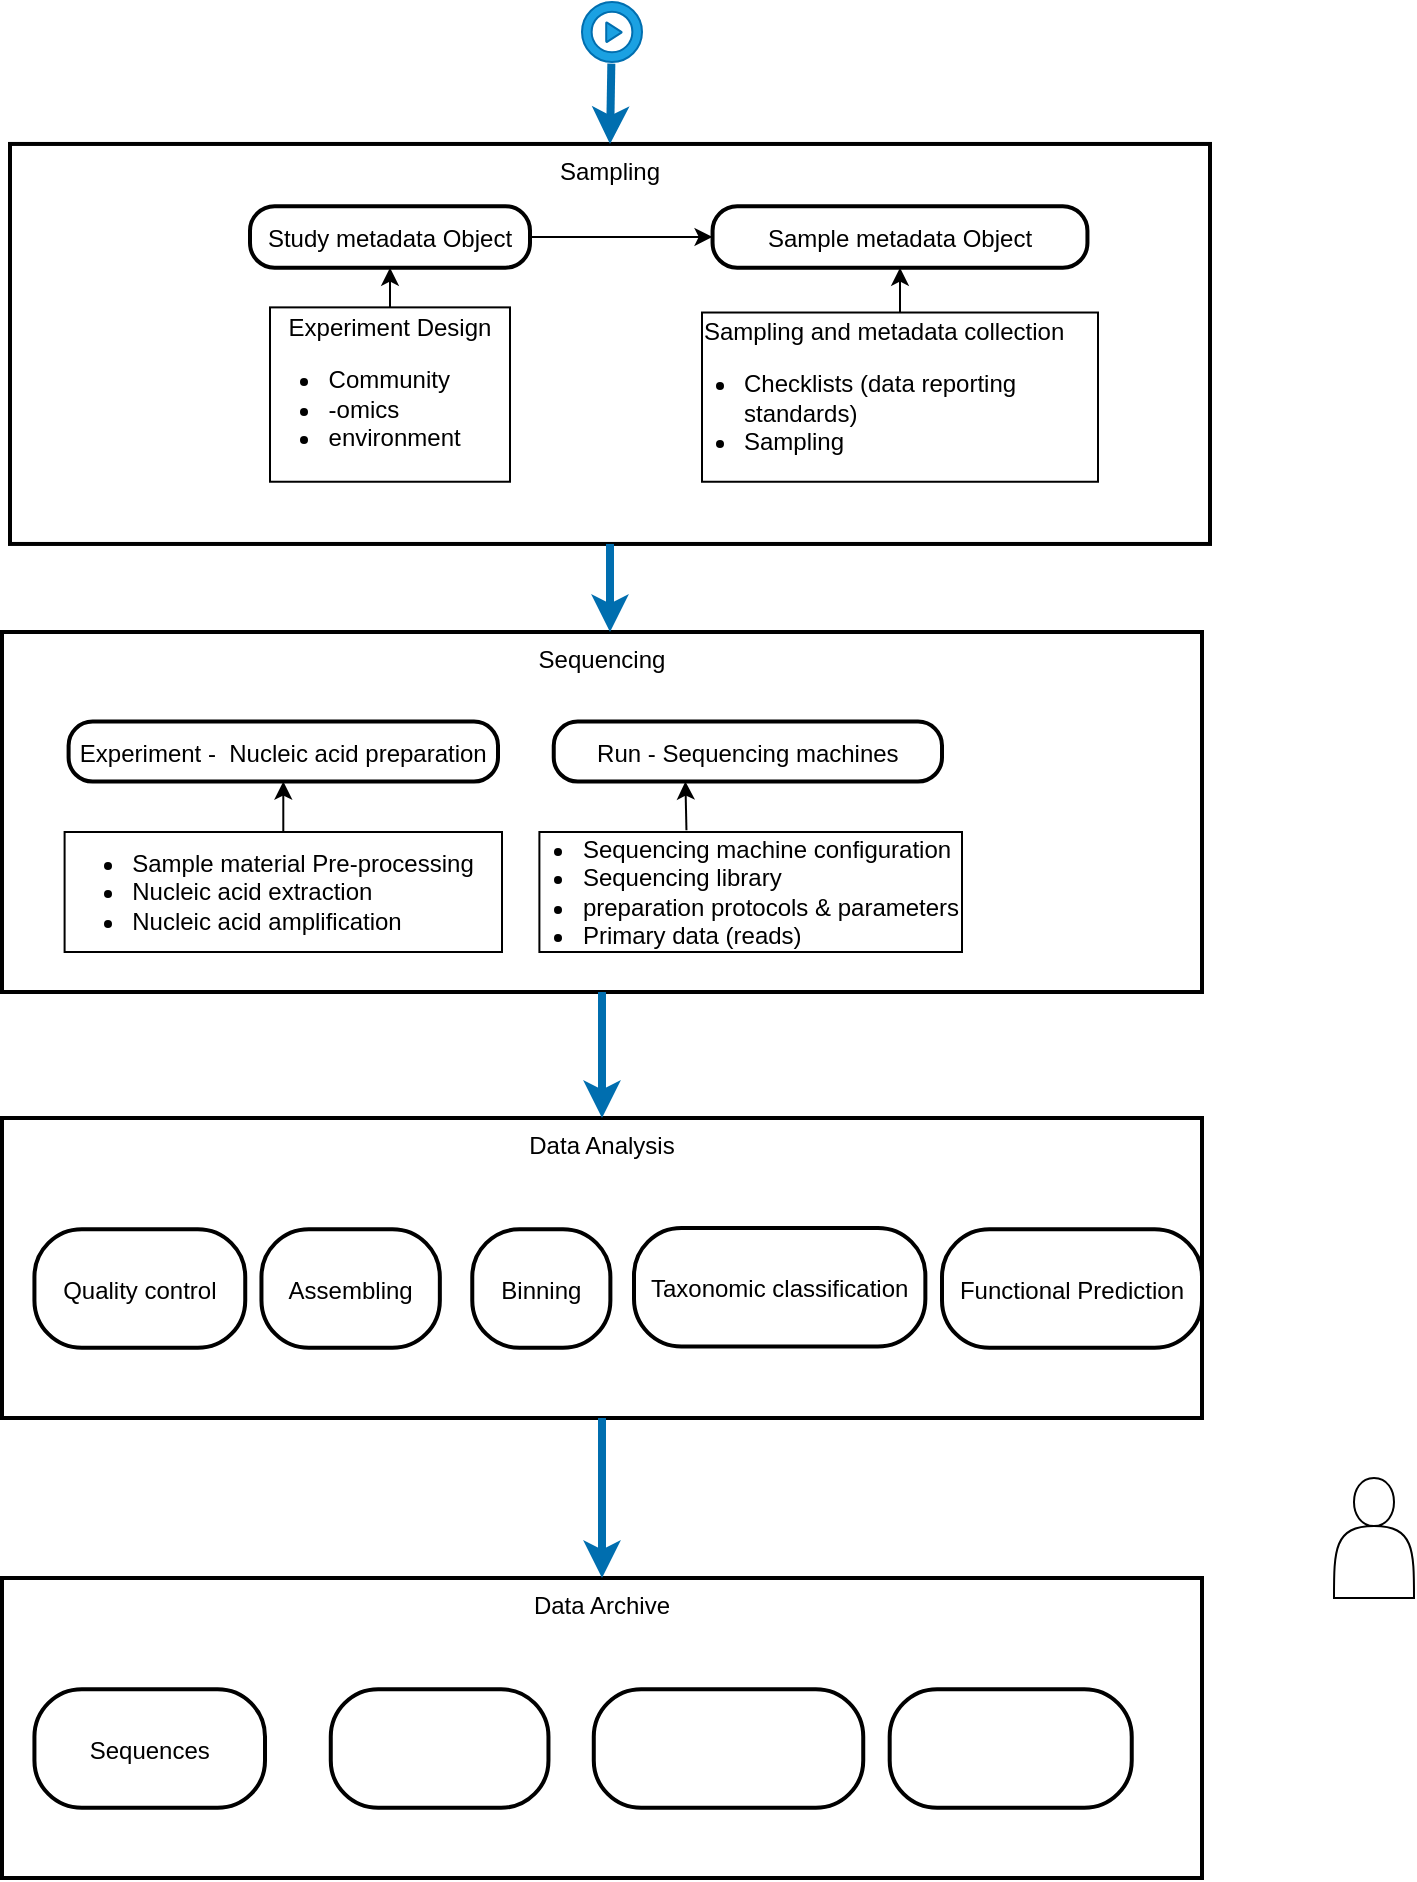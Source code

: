 <mxfile version="24.8.3">
  <diagram name="Page-1" id="eUhtq4w8cxWgcWz3ld9h">
    <mxGraphModel dx="1193" dy="768" grid="1" gridSize="10" guides="1" tooltips="1" connect="1" arrows="1" fold="1" page="1" pageScale="1" pageWidth="826" pageHeight="1169" math="0" shadow="0">
      <root>
        <mxCell id="0" />
        <mxCell id="1" parent="0" />
        <mxCell id="10" value="Data Analysis" style="whiteSpace=wrap;strokeWidth=2;verticalAlign=top;" parent="1" vertex="1">
          <mxGeometry x="74" y="560" width="600" height="150" as="geometry" />
        </mxCell>
        <mxCell id="11" value="Binning" style="rounded=1;arcSize=40;strokeWidth=2" parent="10" vertex="1">
          <mxGeometry x="235.135" y="55.645" width="69.057" height="59.274" as="geometry" />
        </mxCell>
        <mxCell id="12" value="Assembling" style="rounded=1;arcSize=40;strokeWidth=2" parent="10" vertex="1">
          <mxGeometry x="129.73" y="55.645" width="89.189" height="59.274" as="geometry" />
        </mxCell>
        <mxCell id="13" value="Functional Prediction" style="rounded=1;arcSize=40;strokeWidth=2" parent="10" vertex="1">
          <mxGeometry x="470" y="55.65" width="130" height="59.27" as="geometry" />
        </mxCell>
        <mxCell id="zwraW4Ukam8c2gcRzOyC-30" value="Quality control" style="rounded=1;arcSize=40;strokeWidth=2" parent="10" vertex="1">
          <mxGeometry x="16.216" y="55.645" width="105.405" height="59.274" as="geometry" />
        </mxCell>
        <mxCell id="zwraW4Ukam8c2gcRzOyC-31" value="Taxonomic classification" style="rounded=1;arcSize=40;strokeWidth=2" parent="10" vertex="1">
          <mxGeometry x="316" y="55" width="145.68" height="59.27" as="geometry" />
        </mxCell>
        <mxCell id="14" value="Sequencing" style="whiteSpace=wrap;strokeWidth=2;verticalAlign=top;" parent="1" vertex="1">
          <mxGeometry x="74" y="317" width="600" height="180" as="geometry" />
        </mxCell>
        <mxCell id="15" value="Run - Sequencing machines" style="rounded=1;arcSize=40;strokeWidth=2;flipV=1;flipH=1;" parent="14" vertex="1">
          <mxGeometry x="275.87" y="44.76" width="194.13" height="30" as="geometry" />
        </mxCell>
        <mxCell id="16" value="Experiment -  Nucleic acid preparation" style="rounded=1;arcSize=40;strokeWidth=2;flipV=1;flipH=1;" parent="14" vertex="1">
          <mxGeometry x="33.3" y="44.76" width="214.7" height="30" as="geometry" />
        </mxCell>
        <mxCell id="IBZZdO0sH0K3nxLxbMnE-37" value="&lt;div style=&quot;&quot;&gt;&lt;ul style=&quot;padding-left: 20px;&quot;&gt;&lt;li style=&quot;text-align: left;&quot;&gt;&lt;span style=&quot;white-space: nowrap;&quot;&gt;Sample material Pre-processing&lt;/span&gt;&lt;br&gt;&lt;/li&gt;&lt;li style=&quot;text-align: left;&quot;&gt;&lt;span style=&quot;white-space: nowrap;&quot;&gt;Nucleic acid extraction&lt;/span&gt;&lt;br&gt;&lt;/li&gt;&lt;li style=&quot;text-align: left;&quot;&gt;&lt;span style=&quot;white-space: nowrap;&quot;&gt;Nucleic acid amplification&lt;/span&gt;&lt;br&gt;&lt;/li&gt;&lt;/ul&gt;&lt;/div&gt;" style="rounded=0;whiteSpace=wrap;html=1;" vertex="1" parent="14">
          <mxGeometry x="31.3" y="100" width="218.7" height="60" as="geometry" />
        </mxCell>
        <mxCell id="IBZZdO0sH0K3nxLxbMnE-36" value="&lt;div style=&quot;text-align: left;&quot;&gt;&lt;ul style=&quot;padding-left: 20px;&quot;&gt;&lt;li&gt;&lt;span style=&quot;white-space: nowrap;&quot;&gt;Sequencing machine configuration&lt;/span&gt;&lt;/li&gt;&lt;li&gt;&lt;span style=&quot;white-space: nowrap;&quot;&gt;Sequencing library&lt;/span&gt;&lt;/li&gt;&lt;li&gt;&lt;span style=&quot;white-space: nowrap;&quot;&gt;preparation protocols &amp;amp; parameters&lt;/span&gt;&lt;/li&gt;&lt;li&gt;&lt;span style=&quot;white-space: nowrap;&quot;&gt;Primary data (reads)&lt;/span&gt;&lt;/li&gt;&lt;/ul&gt;&lt;/div&gt;" style="rounded=0;whiteSpace=wrap;html=1;" vertex="1" parent="14">
          <mxGeometry x="268.7" y="100" width="211.3" height="60" as="geometry" />
        </mxCell>
        <mxCell id="IBZZdO0sH0K3nxLxbMnE-39" value="" style="endArrow=classic;html=1;rounded=0;entryX=0.5;entryY=1;entryDx=0;entryDy=0;exitX=0.5;exitY=0;exitDx=0;exitDy=0;" edge="1" parent="14" source="IBZZdO0sH0K3nxLxbMnE-37" target="16">
          <mxGeometry width="50" height="50" relative="1" as="geometry">
            <mxPoint x="412.22" y="-132.5" as="sourcePoint" />
            <mxPoint x="412" y="-154" as="targetPoint" />
          </mxGeometry>
        </mxCell>
        <mxCell id="IBZZdO0sH0K3nxLxbMnE-50" value="" style="endArrow=classic;html=1;rounded=0;entryX=0.5;entryY=1;entryDx=0;entryDy=0;exitX=0.348;exitY=-0.014;exitDx=0;exitDy=0;exitPerimeter=0;" edge="1" parent="14" source="IBZZdO0sH0K3nxLxbMnE-36">
          <mxGeometry width="50" height="50" relative="1" as="geometry">
            <mxPoint x="344" y="93" as="sourcePoint" />
            <mxPoint x="341.696" y="74.758" as="targetPoint" />
            <Array as="points" />
          </mxGeometry>
        </mxCell>
        <mxCell id="zwraW4Ukam8c2gcRzOyC-19" value="Sampling" style="whiteSpace=wrap;strokeWidth=2;verticalAlign=top;" parent="1" vertex="1">
          <mxGeometry x="78" y="72.974" width="600" height="200" as="geometry" />
        </mxCell>
        <mxCell id="IBZZdO0sH0K3nxLxbMnE-31" value="" style="endArrow=classic;html=1;rounded=0;exitX=1;exitY=0.5;exitDx=0;exitDy=0;entryX=0;entryY=0.5;entryDx=0;entryDy=0;" edge="1" parent="zwraW4Ukam8c2gcRzOyC-19" source="zwraW4Ukam8c2gcRzOyC-20" target="zwraW4Ukam8c2gcRzOyC-21">
          <mxGeometry width="50" height="50" relative="1" as="geometry">
            <mxPoint x="546" y="420.513" as="sourcePoint" />
            <mxPoint x="596" y="369.231" as="targetPoint" />
          </mxGeometry>
        </mxCell>
        <mxCell id="IBZZdO0sH0K3nxLxbMnE-42" value="" style="group" vertex="1" connectable="0" parent="zwraW4Ukam8c2gcRzOyC-19">
          <mxGeometry x="126" y="31.103" width="140" height="137.795" as="geometry" />
        </mxCell>
        <mxCell id="zwraW4Ukam8c2gcRzOyC-20" value="Study metadata Object" style="rounded=1;arcSize=40;strokeWidth=2;flipV=1;flipH=1;" parent="IBZZdO0sH0K3nxLxbMnE-42" vertex="1">
          <mxGeometry x="-6" width="140" height="30.77" as="geometry" />
        </mxCell>
        <mxCell id="IBZZdO0sH0K3nxLxbMnE-22" value="&lt;div style=&quot;text-align: left;&quot;&gt;&lt;span style=&quot;text-align: center; white-space: nowrap;&quot;&gt;Experiment Design&lt;/span&gt;&lt;br&gt;&lt;/div&gt;&lt;ul style=&quot;padding-left: 20px;&quot;&gt;&lt;li style=&quot;text-align: left;&quot;&gt;Community&amp;nbsp;&lt;/li&gt;&lt;li style=&quot;text-align: left;&quot;&gt;-omics&lt;/li&gt;&lt;li style=&quot;text-align: left;&quot;&gt;environment&amp;nbsp;&lt;br&gt;&lt;/li&gt;&lt;/ul&gt;" style="rounded=0;whiteSpace=wrap;html=1;flipV=1;flipH=1;" vertex="1" parent="IBZZdO0sH0K3nxLxbMnE-42">
          <mxGeometry x="4" y="50.615" width="120" height="87.179" as="geometry" />
        </mxCell>
        <mxCell id="IBZZdO0sH0K3nxLxbMnE-24" value="" style="endArrow=classic;html=1;rounded=0;entryX=0.5;entryY=1;entryDx=0;entryDy=0;exitX=0.5;exitY=0;exitDx=0;exitDy=0;" edge="1" parent="IBZZdO0sH0K3nxLxbMnE-42" source="IBZZdO0sH0K3nxLxbMnE-22" target="zwraW4Ukam8c2gcRzOyC-20">
          <mxGeometry width="50" height="50" relative="1" as="geometry">
            <mxPoint x="59.75" y="35.231" as="sourcePoint" />
            <mxPoint x="429.75" y="271.128" as="targetPoint" />
          </mxGeometry>
        </mxCell>
        <mxCell id="IBZZdO0sH0K3nxLxbMnE-43" value="" style="group" vertex="1" connectable="0" parent="zwraW4Ukam8c2gcRzOyC-19">
          <mxGeometry x="346.002" y="31.1" width="198" height="137.8" as="geometry" />
        </mxCell>
        <mxCell id="zwraW4Ukam8c2gcRzOyC-21" value="Sample metadata Object" style="rounded=1;arcSize=40;strokeWidth=2;flipV=1;flipH=1;" parent="IBZZdO0sH0K3nxLxbMnE-43" vertex="1">
          <mxGeometry x="5.279" width="187.441" height="30.769" as="geometry" />
        </mxCell>
        <mxCell id="IBZZdO0sH0K3nxLxbMnE-25" value="&lt;div style=&quot;text-align: left;&quot;&gt;&lt;span style=&quot;text-align: center; white-space: nowrap;&quot;&gt;Sampling and metadata collection&lt;/span&gt;&lt;br&gt;&lt;/div&gt;&lt;ul style=&quot;padding-left: 20px;&quot;&gt;&lt;li style=&quot;text-align: left;&quot;&gt;Checklists (data reporting standards)&amp;nbsp;&lt;/li&gt;&lt;li style=&quot;text-align: left;&quot;&gt;Sampling&lt;/li&gt;&lt;/ul&gt;" style="rounded=0;whiteSpace=wrap;html=1;" vertex="1" parent="IBZZdO0sH0K3nxLxbMnE-43">
          <mxGeometry y="53.184" width="198" height="84.615" as="geometry" />
        </mxCell>
        <mxCell id="IBZZdO0sH0K3nxLxbMnE-33" value="" style="endArrow=classic;html=1;rounded=0;entryX=0.5;entryY=1;entryDx=0;entryDy=0;exitX=0.5;exitY=0;exitDx=0;exitDy=0;" edge="1" parent="IBZZdO0sH0K3nxLxbMnE-43" source="IBZZdO0sH0K3nxLxbMnE-25" target="zwraW4Ukam8c2gcRzOyC-21">
          <mxGeometry width="50" height="50" relative="1" as="geometry">
            <mxPoint x="56.218" y="79.156" as="sourcePoint" />
            <mxPoint x="50.94" y="56.741" as="targetPoint" />
          </mxGeometry>
        </mxCell>
        <mxCell id="zwraW4Ukam8c2gcRzOyC-33" value="Data Archive" style="whiteSpace=wrap;strokeWidth=2;verticalAlign=top;" parent="1" vertex="1">
          <mxGeometry x="74" y="790" width="600" height="150" as="geometry" />
        </mxCell>
        <mxCell id="zwraW4Ukam8c2gcRzOyC-34" value="" style="rounded=1;arcSize=40;strokeWidth=2" parent="zwraW4Ukam8c2gcRzOyC-33" vertex="1">
          <mxGeometry x="295.89" y="55.642" width="134.729" height="59.275" as="geometry" />
        </mxCell>
        <mxCell id="zwraW4Ukam8c2gcRzOyC-35" value="" style="rounded=1;arcSize=40;strokeWidth=2" parent="zwraW4Ukam8c2gcRzOyC-33" vertex="1">
          <mxGeometry x="164.384" y="55.642" width="108.847" height="59.275" as="geometry" />
        </mxCell>
        <mxCell id="zwraW4Ukam8c2gcRzOyC-37" value="Sequences" style="rounded=1;arcSize=40;strokeWidth=2" parent="zwraW4Ukam8c2gcRzOyC-33" vertex="1">
          <mxGeometry x="16.216" y="55.642" width="115.29" height="59.275" as="geometry" />
        </mxCell>
        <mxCell id="zwraW4Ukam8c2gcRzOyC-38" value="" style="rounded=1;arcSize=40;strokeWidth=2" parent="zwraW4Ukam8c2gcRzOyC-33" vertex="1">
          <mxGeometry x="443.839" y="55.645" width="121.03" height="59.274" as="geometry" />
        </mxCell>
        <mxCell id="IBZZdO0sH0K3nxLxbMnE-18" value="" style="shape=actor;whiteSpace=wrap;html=1;" vertex="1" parent="1">
          <mxGeometry x="740" y="740" width="40" height="60" as="geometry" />
        </mxCell>
        <mxCell id="IBZZdO0sH0K3nxLxbMnE-35" value="" style="endArrow=classic;html=1;rounded=0;fillColor=#1ba1e2;strokeColor=#006EAF;strokeWidth=4;exitX=0.5;exitY=1;exitDx=0;exitDy=0;" edge="1" parent="1" source="14">
          <mxGeometry width="50" height="50" relative="1" as="geometry">
            <mxPoint x="374" y="620" as="sourcePoint" />
            <mxPoint x="374" y="560" as="targetPoint" />
            <Array as="points">
              <mxPoint x="374" y="530" />
            </Array>
          </mxGeometry>
        </mxCell>
        <mxCell id="IBZZdO0sH0K3nxLxbMnE-48" value="" style="endArrow=classic;html=1;rounded=0;fillColor=#1ba1e2;strokeColor=#006EAF;strokeWidth=4;exitX=0.5;exitY=1;exitDx=0;exitDy=0;entryX=0.5;entryY=0;entryDx=0;entryDy=0;" edge="1" parent="1" source="zwraW4Ukam8c2gcRzOyC-19">
          <mxGeometry width="50" height="50" relative="1" as="geometry">
            <mxPoint x="382" y="276.974" as="sourcePoint" />
            <mxPoint x="378" y="317" as="targetPoint" />
            <Array as="points" />
          </mxGeometry>
        </mxCell>
        <mxCell id="IBZZdO0sH0K3nxLxbMnE-49" value="" style="group" vertex="1" connectable="0" parent="1">
          <mxGeometry x="364" y="2" width="30" height="30" as="geometry" />
        </mxCell>
        <mxCell id="IBZZdO0sH0K3nxLxbMnE-44" value="" style="sketch=0;html=1;aspect=fixed;strokeColor=#006EAF;shadow=0;fillColor=#1ba1e2;verticalAlign=top;labelPosition=center;verticalLabelPosition=bottom;shape=mxgraph.gcp2.play_start;fontColor=#ffffff;" vertex="1" parent="IBZZdO0sH0K3nxLxbMnE-49">
          <mxGeometry width="30" height="30" as="geometry" />
        </mxCell>
        <mxCell id="IBZZdO0sH0K3nxLxbMnE-46" value="" style="endArrow=classic;html=1;rounded=0;fillColor=#1ba1e2;strokeColor=#006EAF;strokeWidth=4;entryX=0.5;entryY=0;entryDx=0;entryDy=0;exitX=0.489;exitY=1.028;exitDx=0;exitDy=0;exitPerimeter=0;" edge="1" parent="IBZZdO0sH0K3nxLxbMnE-49" source="IBZZdO0sH0K3nxLxbMnE-44" target="zwraW4Ukam8c2gcRzOyC-19">
          <mxGeometry width="50" height="50" relative="1" as="geometry">
            <mxPoint x="12" y="38" as="sourcePoint" />
            <mxPoint y="58" as="targetPoint" />
          </mxGeometry>
        </mxCell>
        <mxCell id="IBZZdO0sH0K3nxLxbMnE-51" value="" style="endArrow=classic;html=1;rounded=0;fillColor=#1ba1e2;strokeColor=#006EAF;strokeWidth=4;exitX=0.5;exitY=1;exitDx=0;exitDy=0;" edge="1" parent="1" source="10" target="zwraW4Ukam8c2gcRzOyC-33">
          <mxGeometry width="50" height="50" relative="1" as="geometry">
            <mxPoint x="384" y="507" as="sourcePoint" />
            <mxPoint x="384" y="570" as="targetPoint" />
            <Array as="points" />
          </mxGeometry>
        </mxCell>
      </root>
    </mxGraphModel>
  </diagram>
</mxfile>
